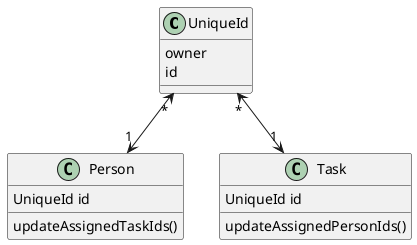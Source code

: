 @startuml
'https://plantuml.com/class-diagram

UniqueId "*" <--> "1" Person
UniqueId "*" <--> "1" Task

class UniqueId {
    owner
    id
}

class Person {
    UniqueId id
    updateAssignedTaskIds()
}

class Task {
    UniqueId id
    updateAssignedPersonIds()
}

@enduml
